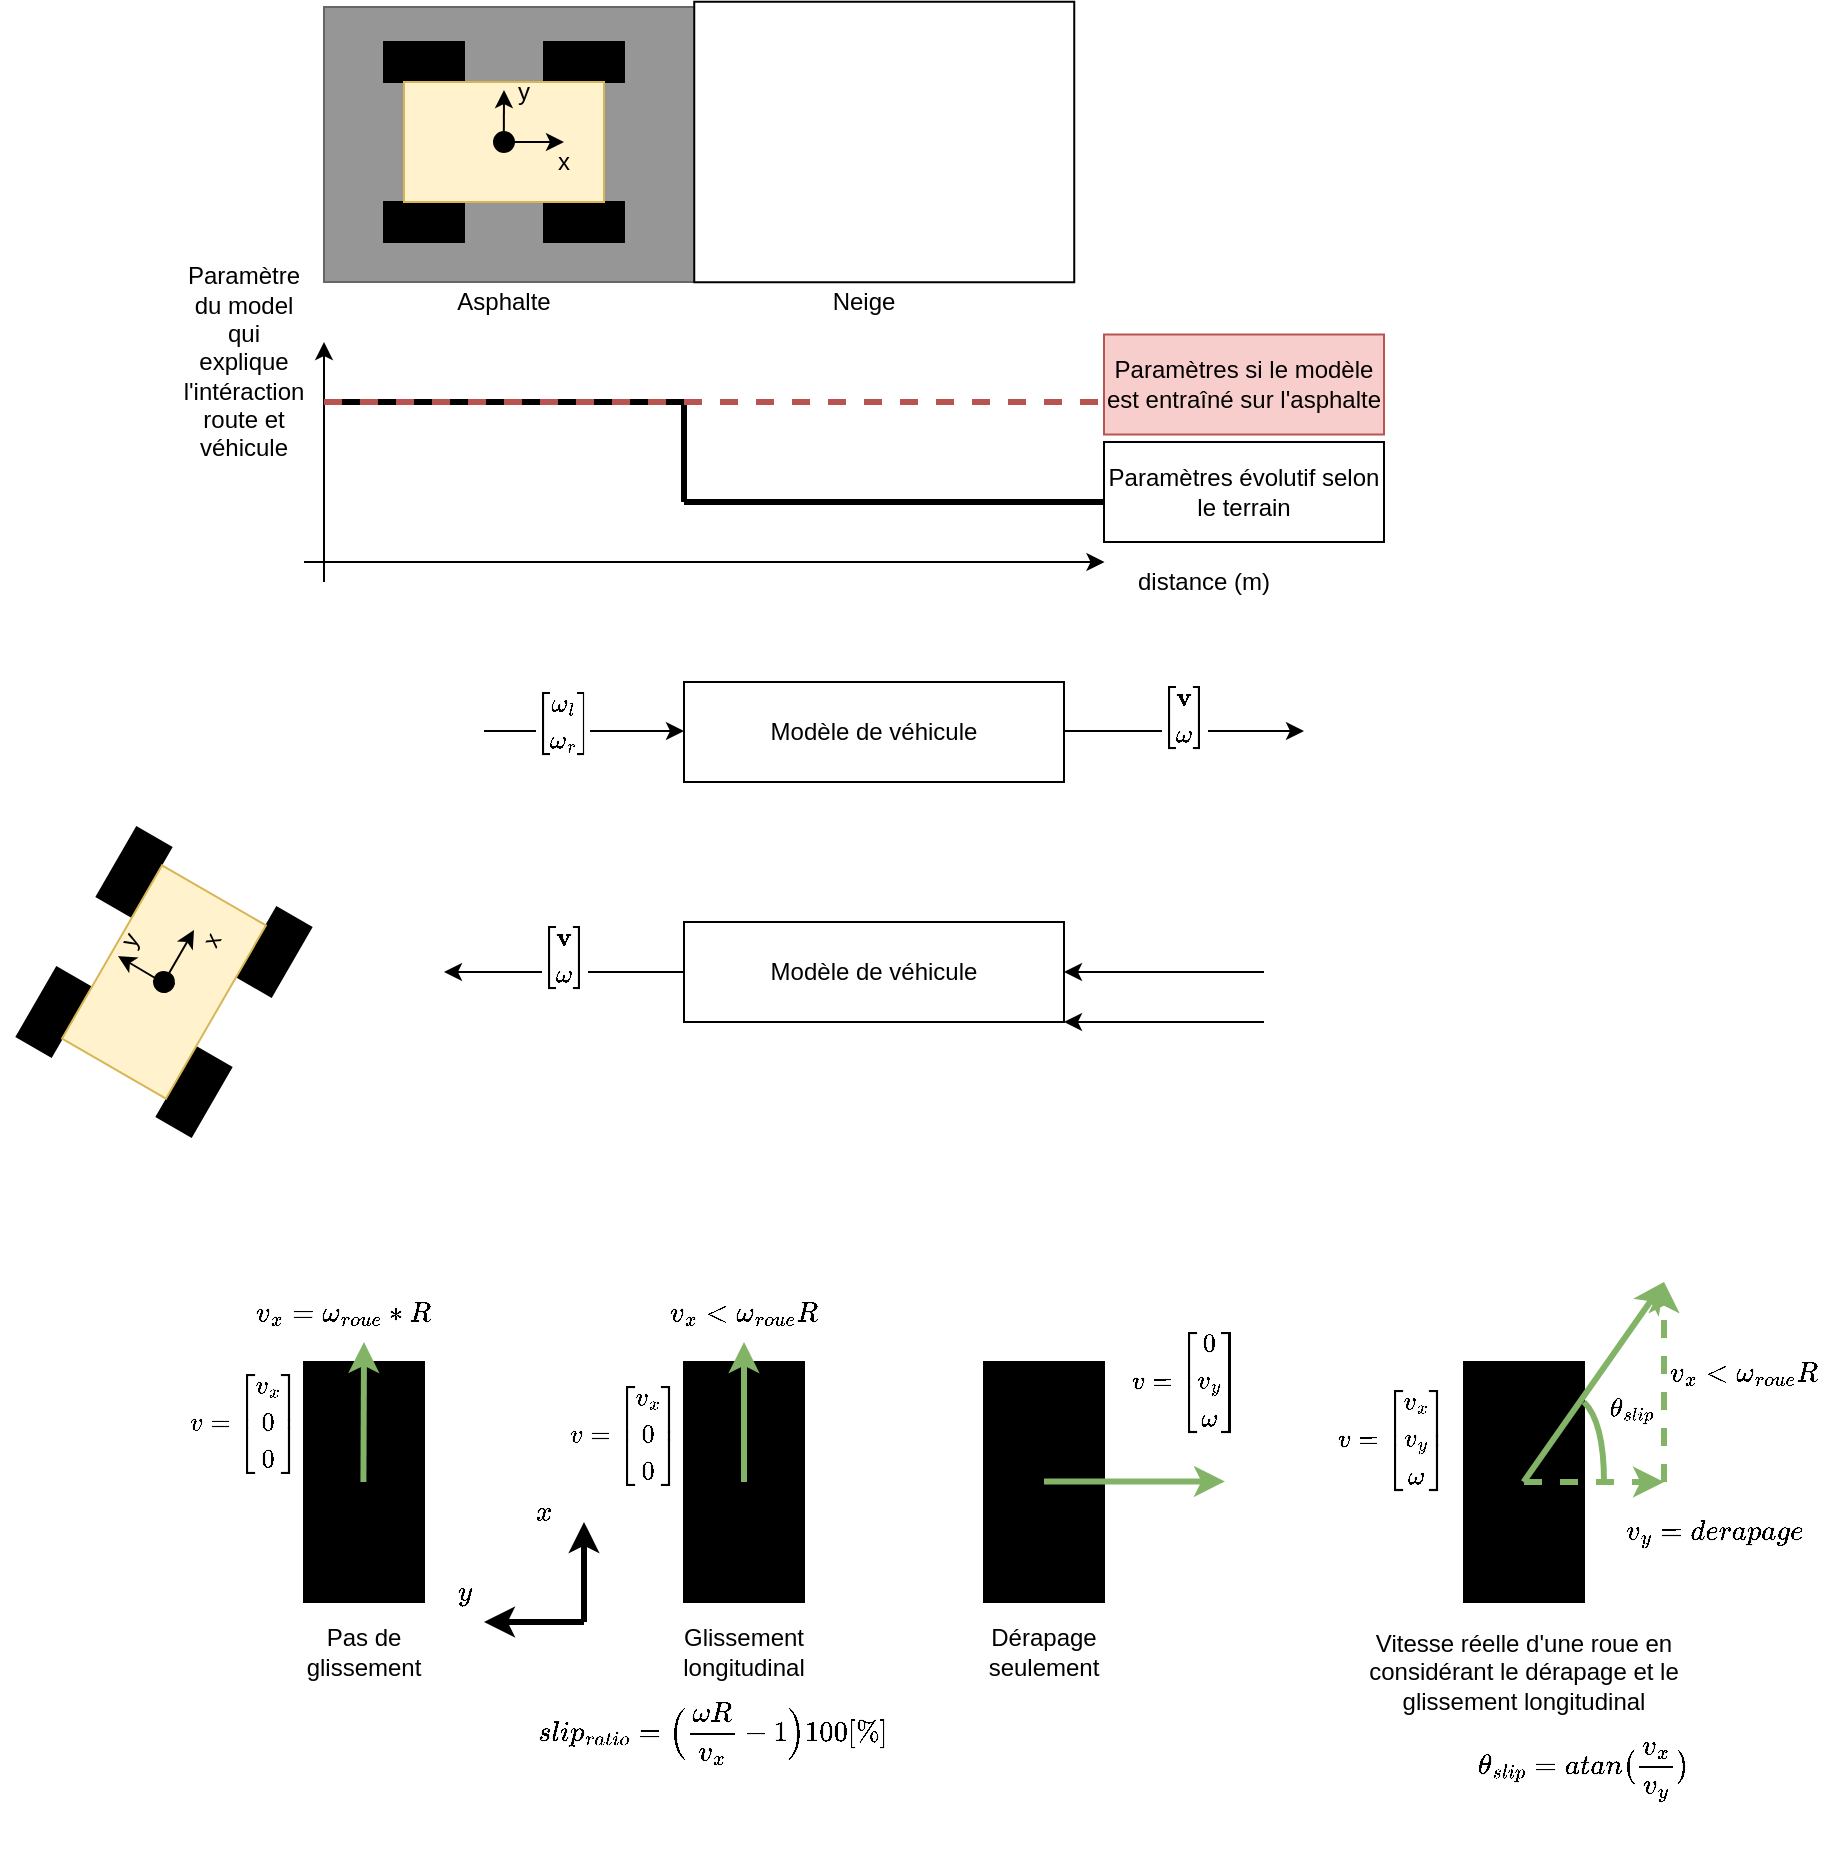 <mxfile version="20.8.5" type="github">
  <diagram id="xbzJvvQROZEklqqwHJPy" name="Page-1">
    <mxGraphModel dx="2189" dy="942" grid="1" gridSize="10" guides="1" tooltips="1" connect="1" arrows="1" fold="1" page="1" pageScale="1" pageWidth="827" pageHeight="1169" math="1" shadow="0">
      <root>
        <mxCell id="0" />
        <mxCell id="1" parent="0" />
        <mxCell id="_u33kkMeH_GjYBAgUgvF-1" value="" style="rounded=0;whiteSpace=wrap;html=1;rotation=90;fillColor=#969696;fontColor=#333333;strokeColor=#666666;" parent="1" vertex="1">
          <mxGeometry x="116.25" y="556.25" width="137.5" height="190" as="geometry" />
        </mxCell>
        <mxCell id="_u33kkMeH_GjYBAgUgvF-3" value="" style="rounded=0;whiteSpace=wrap;html=1;rotation=90;" parent="1" vertex="1">
          <mxGeometry x="300" y="555" width="140.25" height="190" as="geometry" />
        </mxCell>
        <mxCell id="_u33kkMeH_GjYBAgUgvF-11" value="" style="group" parent="1" vertex="1" connectable="0">
          <mxGeometry x="120" y="600" width="120" height="100" as="geometry" />
        </mxCell>
        <mxCell id="_u33kkMeH_GjYBAgUgvF-4" value="" style="rounded=0;whiteSpace=wrap;html=1;fillColor=#000000;" parent="_u33kkMeH_GjYBAgUgvF-11" vertex="1">
          <mxGeometry width="40" height="20" as="geometry" />
        </mxCell>
        <mxCell id="_u33kkMeH_GjYBAgUgvF-5" value="" style="rounded=0;whiteSpace=wrap;html=1;fillColor=#000000;" parent="_u33kkMeH_GjYBAgUgvF-11" vertex="1">
          <mxGeometry x="80" width="40" height="20" as="geometry" />
        </mxCell>
        <mxCell id="_u33kkMeH_GjYBAgUgvF-8" value="" style="rounded=0;whiteSpace=wrap;html=1;fillColor=#000000;" parent="_u33kkMeH_GjYBAgUgvF-11" vertex="1">
          <mxGeometry y="80" width="40" height="20" as="geometry" />
        </mxCell>
        <mxCell id="_u33kkMeH_GjYBAgUgvF-9" value="" style="rounded=0;whiteSpace=wrap;html=1;fillColor=#000000;" parent="_u33kkMeH_GjYBAgUgvF-11" vertex="1">
          <mxGeometry x="80" y="80" width="40" height="20" as="geometry" />
        </mxCell>
        <mxCell id="_u33kkMeH_GjYBAgUgvF-10" value="" style="rounded=0;whiteSpace=wrap;html=1;fillColor=#fff2cc;strokeColor=#d6b656;" parent="_u33kkMeH_GjYBAgUgvF-11" vertex="1">
          <mxGeometry x="10" y="20" width="100" height="60" as="geometry" />
        </mxCell>
        <mxCell id="_u33kkMeH_GjYBAgUgvF-27" value="" style="ellipse;whiteSpace=wrap;html=1;aspect=fixed;fillColor=#000000;" parent="_u33kkMeH_GjYBAgUgvF-11" vertex="1">
          <mxGeometry x="55" y="45" width="10" height="10" as="geometry" />
        </mxCell>
        <mxCell id="_u33kkMeH_GjYBAgUgvF-35" value="" style="endArrow=classic;html=1;rounded=0;" parent="_u33kkMeH_GjYBAgUgvF-11" source="_u33kkMeH_GjYBAgUgvF-27" edge="1">
          <mxGeometry width="50" height="50" relative="1" as="geometry">
            <mxPoint x="90" y="120" as="sourcePoint" />
            <mxPoint x="90" y="50" as="targetPoint" />
          </mxGeometry>
        </mxCell>
        <mxCell id="_u33kkMeH_GjYBAgUgvF-36" value="" style="endArrow=classic;html=1;rounded=0;" parent="_u33kkMeH_GjYBAgUgvF-11" edge="1">
          <mxGeometry x="-1" y="15" width="50" height="50" relative="1" as="geometry">
            <mxPoint x="59.88" y="55.0" as="sourcePoint" />
            <mxPoint x="60" y="24" as="targetPoint" />
            <mxPoint as="offset" />
          </mxGeometry>
        </mxCell>
        <mxCell id="_u33kkMeH_GjYBAgUgvF-37" value="x" style="text;html=1;strokeColor=none;fillColor=none;align=center;verticalAlign=middle;whiteSpace=wrap;rounded=0;" parent="_u33kkMeH_GjYBAgUgvF-11" vertex="1">
          <mxGeometry x="60" y="45" width="60" height="30" as="geometry" />
        </mxCell>
        <mxCell id="_u33kkMeH_GjYBAgUgvF-38" value="y" style="text;html=1;strokeColor=none;fillColor=none;align=center;verticalAlign=middle;whiteSpace=wrap;rounded=0;" parent="_u33kkMeH_GjYBAgUgvF-11" vertex="1">
          <mxGeometry x="40" y="10" width="60" height="30" as="geometry" />
        </mxCell>
        <mxCell id="_u33kkMeH_GjYBAgUgvF-12" value="" style="endArrow=classic;html=1;rounded=0;" parent="1" edge="1">
          <mxGeometry width="50" height="50" relative="1" as="geometry">
            <mxPoint x="80" y="860" as="sourcePoint" />
            <mxPoint x="480.25" y="860" as="targetPoint" />
          </mxGeometry>
        </mxCell>
        <mxCell id="_u33kkMeH_GjYBAgUgvF-13" value="" style="endArrow=classic;html=1;rounded=0;" parent="1" edge="1">
          <mxGeometry width="50" height="50" relative="1" as="geometry">
            <mxPoint x="90" y="870" as="sourcePoint" />
            <mxPoint x="90" y="750" as="targetPoint" />
          </mxGeometry>
        </mxCell>
        <mxCell id="_u33kkMeH_GjYBAgUgvF-14" value="Paramètre du model qui explique l&#39;intéraction route et véhicule" style="text;html=1;strokeColor=none;fillColor=none;align=center;verticalAlign=middle;whiteSpace=wrap;rounded=0;" parent="1" vertex="1">
          <mxGeometry x="20" y="720" width="60" height="80" as="geometry" />
        </mxCell>
        <mxCell id="_u33kkMeH_GjYBAgUgvF-15" value="distance (m)" style="text;html=1;strokeColor=none;fillColor=none;align=center;verticalAlign=middle;whiteSpace=wrap;rounded=0;" parent="1" vertex="1">
          <mxGeometry x="480" y="860" width="100" height="20" as="geometry" />
        </mxCell>
        <mxCell id="_u33kkMeH_GjYBAgUgvF-16" value="Neige" style="text;html=1;strokeColor=none;fillColor=none;align=center;verticalAlign=middle;whiteSpace=wrap;rounded=0;" parent="1" vertex="1">
          <mxGeometry x="330" y="715" width="60" height="30" as="geometry" />
        </mxCell>
        <mxCell id="_u33kkMeH_GjYBAgUgvF-17" value="Asphalte" style="text;html=1;strokeColor=none;fillColor=none;align=center;verticalAlign=middle;whiteSpace=wrap;rounded=0;" parent="1" vertex="1">
          <mxGeometry x="150" y="715" width="60" height="30" as="geometry" />
        </mxCell>
        <mxCell id="_u33kkMeH_GjYBAgUgvF-18" value="" style="endArrow=none;html=1;rounded=0;strokeWidth=3;" parent="1" edge="1">
          <mxGeometry width="50" height="50" relative="1" as="geometry">
            <mxPoint x="90" y="780" as="sourcePoint" />
            <mxPoint x="270" y="780" as="targetPoint" />
          </mxGeometry>
        </mxCell>
        <mxCell id="_u33kkMeH_GjYBAgUgvF-19" value="" style="endArrow=none;html=1;rounded=0;strokeWidth=3;" parent="1" edge="1">
          <mxGeometry width="50" height="50" relative="1" as="geometry">
            <mxPoint x="270" y="830" as="sourcePoint" />
            <mxPoint x="480" y="830" as="targetPoint" />
          </mxGeometry>
        </mxCell>
        <mxCell id="_u33kkMeH_GjYBAgUgvF-20" value="" style="endArrow=none;html=1;rounded=0;strokeWidth=3;" parent="1" edge="1">
          <mxGeometry width="50" height="50" relative="1" as="geometry">
            <mxPoint x="270" y="830" as="sourcePoint" />
            <mxPoint x="270" y="780" as="targetPoint" />
          </mxGeometry>
        </mxCell>
        <mxCell id="_u33kkMeH_GjYBAgUgvF-50" value="" style="endArrow=none;html=1;rounded=0;strokeWidth=3;fillColor=#f8cecc;strokeColor=#b85450;dashed=1;" parent="1" edge="1">
          <mxGeometry width="50" height="50" relative="1" as="geometry">
            <mxPoint x="90" y="780" as="sourcePoint" />
            <mxPoint x="480" y="780" as="targetPoint" />
          </mxGeometry>
        </mxCell>
        <mxCell id="_u33kkMeH_GjYBAgUgvF-51" value="Paramètres si le modèle est entraîné sur l&#39;asphalte" style="text;html=1;strokeColor=#b85450;fillColor=#f8cecc;align=center;verticalAlign=middle;whiteSpace=wrap;rounded=0;" parent="1" vertex="1">
          <mxGeometry x="480" y="746.25" width="140" height="50" as="geometry" />
        </mxCell>
        <mxCell id="_u33kkMeH_GjYBAgUgvF-52" value="Paramètres évolutif selon le terrain" style="text;html=1;align=center;verticalAlign=middle;whiteSpace=wrap;rounded=0;strokeColor=default;fillColor=default;" parent="1" vertex="1">
          <mxGeometry x="480" y="800" width="140" height="50" as="geometry" />
        </mxCell>
        <mxCell id="hM9hAGtArGgsAycG0NxB-7" value="" style="group;rotation=-60;" parent="1" vertex="1" connectable="0">
          <mxGeometry x="-50" y="1020" width="120" height="100" as="geometry" />
        </mxCell>
        <mxCell id="hM9hAGtArGgsAycG0NxB-8" value="" style="rounded=0;whiteSpace=wrap;html=1;fillColor=#000000;rotation=-60;" parent="hM9hAGtArGgsAycG0NxB-7" vertex="1">
          <mxGeometry x="-15" y="55" width="40" height="20" as="geometry" />
        </mxCell>
        <mxCell id="hM9hAGtArGgsAycG0NxB-9" value="" style="rounded=0;whiteSpace=wrap;html=1;fillColor=#000000;rotation=-60;" parent="hM9hAGtArGgsAycG0NxB-7" vertex="1">
          <mxGeometry x="25" y="-15" width="40" height="20" as="geometry" />
        </mxCell>
        <mxCell id="hM9hAGtArGgsAycG0NxB-10" value="" style="rounded=0;whiteSpace=wrap;html=1;fillColor=#000000;rotation=-60;" parent="hM9hAGtArGgsAycG0NxB-7" vertex="1">
          <mxGeometry x="55" y="95" width="40" height="20" as="geometry" />
        </mxCell>
        <mxCell id="hM9hAGtArGgsAycG0NxB-11" value="" style="rounded=0;whiteSpace=wrap;html=1;fillColor=#000000;rotation=-60;" parent="hM9hAGtArGgsAycG0NxB-7" vertex="1">
          <mxGeometry x="95" y="25" width="40" height="20" as="geometry" />
        </mxCell>
        <mxCell id="hM9hAGtArGgsAycG0NxB-12" value="" style="rounded=0;whiteSpace=wrap;html=1;fillColor=#fff2cc;strokeColor=#d6b656;rotation=-60;" parent="hM9hAGtArGgsAycG0NxB-7" vertex="1">
          <mxGeometry x="10" y="20" width="100" height="60" as="geometry" />
        </mxCell>
        <mxCell id="hM9hAGtArGgsAycG0NxB-13" value="" style="ellipse;whiteSpace=wrap;html=1;aspect=fixed;fillColor=#000000;rotation=-60;" parent="hM9hAGtArGgsAycG0NxB-7" vertex="1">
          <mxGeometry x="55" y="45" width="10" height="10" as="geometry" />
        </mxCell>
        <mxCell id="hM9hAGtArGgsAycG0NxB-14" value="" style="endArrow=classic;html=1;rounded=0;" parent="hM9hAGtArGgsAycG0NxB-7" source="hM9hAGtArGgsAycG0NxB-13" edge="1">
          <mxGeometry width="50" height="50" relative="1" as="geometry">
            <mxPoint x="136" y="59" as="sourcePoint" />
            <mxPoint x="75" y="24" as="targetPoint" />
          </mxGeometry>
        </mxCell>
        <mxCell id="hM9hAGtArGgsAycG0NxB-15" value="" style="endArrow=classic;html=1;rounded=0;" parent="hM9hAGtArGgsAycG0NxB-7" edge="1">
          <mxGeometry x="-1" y="15" width="50" height="50" relative="1" as="geometry">
            <mxPoint x="64" y="53" as="sourcePoint" />
            <mxPoint x="37" y="37" as="targetPoint" />
            <mxPoint as="offset" />
          </mxGeometry>
        </mxCell>
        <mxCell id="hM9hAGtArGgsAycG0NxB-16" value="x" style="text;html=1;strokeColor=none;fillColor=none;align=center;verticalAlign=middle;whiteSpace=wrap;rounded=0;rotation=-60;" parent="hM9hAGtArGgsAycG0NxB-7" vertex="1">
          <mxGeometry x="54" y="14" width="60" height="30" as="geometry" />
        </mxCell>
        <mxCell id="hM9hAGtArGgsAycG0NxB-17" value="y" style="text;html=1;strokeColor=none;fillColor=none;align=center;verticalAlign=middle;whiteSpace=wrap;rounded=0;rotation=-60;" parent="hM9hAGtArGgsAycG0NxB-7" vertex="1">
          <mxGeometry x="13" y="14" width="60" height="30" as="geometry" />
        </mxCell>
        <mxCell id="hM9hAGtArGgsAycG0NxB-18" value="Modèle de véhicule" style="rounded=0;whiteSpace=wrap;html=1;" parent="1" vertex="1">
          <mxGeometry x="270" y="1040" width="190" height="50" as="geometry" />
        </mxCell>
        <mxCell id="hM9hAGtArGgsAycG0NxB-19" value="" style="endArrow=none;html=1;rounded=0;entryX=0;entryY=0.5;entryDx=0;entryDy=0;endFill=0;startArrow=classic;startFill=1;" parent="1" target="hM9hAGtArGgsAycG0NxB-18" edge="1">
          <mxGeometry width="50" height="50" relative="1" as="geometry">
            <mxPoint x="150" y="1065.0" as="sourcePoint" />
            <mxPoint x="200" y="1050" as="targetPoint" />
          </mxGeometry>
        </mxCell>
        <mxCell id="hM9hAGtArGgsAycG0NxB-20" value="&lt;div&gt;$$\begin{bmatrix} \textbf{v} \\ \omega \end{bmatrix}$$&lt;/div&gt;&lt;div&gt;&lt;br&gt;&lt;br&gt;&lt;/div&gt;" style="edgeLabel;html=1;align=center;verticalAlign=middle;resizable=0;points=[];" parent="hM9hAGtArGgsAycG0NxB-19" vertex="1" connectable="0">
          <mxGeometry x="-0.437" y="3" relative="1" as="geometry">
            <mxPoint x="26" y="8" as="offset" />
          </mxGeometry>
        </mxCell>
        <mxCell id="hM9hAGtArGgsAycG0NxB-21" value="" style="endArrow=none;html=1;rounded=0;exitX=1;exitY=0.5;exitDx=0;exitDy=0;startArrow=classic;startFill=1;endFill=0;" parent="1" source="hM9hAGtArGgsAycG0NxB-18" edge="1">
          <mxGeometry width="50" height="50" relative="1" as="geometry">
            <mxPoint x="530" y="1090" as="sourcePoint" />
            <mxPoint x="560" y="1065.0" as="targetPoint" />
          </mxGeometry>
        </mxCell>
        <mxCell id="hM9hAGtArGgsAycG0NxB-22" value="" style="endArrow=none;html=1;rounded=0;exitX=1;exitY=0.5;exitDx=0;exitDy=0;startArrow=classic;startFill=1;endFill=0;" parent="1" edge="1">
          <mxGeometry width="50" height="50" relative="1" as="geometry">
            <mxPoint x="460" y="1090.0" as="sourcePoint" />
            <mxPoint x="560" y="1090.0" as="targetPoint" />
          </mxGeometry>
        </mxCell>
        <mxCell id="rAYKp1PFXodsirJzPJTn-1" value="" style="rounded=0;whiteSpace=wrap;html=1;rotation=-90;fillColor=#000000;" vertex="1" parent="1">
          <mxGeometry x="50" y="1290" width="120" height="60" as="geometry" />
        </mxCell>
        <mxCell id="rAYKp1PFXodsirJzPJTn-2" value="" style="endArrow=classic;html=1;rounded=0;strokeWidth=3;fillColor=#d5e8d4;strokeColor=#82b366;" edge="1" parent="1">
          <mxGeometry width="50" height="50" relative="1" as="geometry">
            <mxPoint x="109.71" y="1320" as="sourcePoint" />
            <mxPoint x="110" y="1250" as="targetPoint" />
          </mxGeometry>
        </mxCell>
        <mxCell id="rAYKp1PFXodsirJzPJTn-4" value="$$ v = \begin{bmatrix} v_x \\ 0 \\ 0 \end{bmatrix}$$" style="edgeLabel;html=1;align=center;verticalAlign=middle;resizable=0;points=[];" vertex="1" connectable="0" parent="rAYKp1PFXodsirJzPJTn-2">
          <mxGeometry x="-0.144" y="-2" relative="1" as="geometry">
            <mxPoint x="-62" as="offset" />
          </mxGeometry>
        </mxCell>
        <mxCell id="rAYKp1PFXodsirJzPJTn-5" value="Pas de glissement" style="text;html=1;strokeColor=none;fillColor=none;align=center;verticalAlign=middle;whiteSpace=wrap;rounded=0;" vertex="1" parent="1">
          <mxGeometry x="70" y="1390" width="80" height="30" as="geometry" />
        </mxCell>
        <mxCell id="rAYKp1PFXodsirJzPJTn-8" value="$$v_x = \omega_{roue} * R $$" style="text;html=1;strokeColor=none;fillColor=none;align=center;verticalAlign=middle;whiteSpace=wrap;rounded=0;" vertex="1" parent="1">
          <mxGeometry x="70" y="1220" width="60" height="30" as="geometry" />
        </mxCell>
        <mxCell id="rAYKp1PFXodsirJzPJTn-9" value="c" style="rounded=0;whiteSpace=wrap;html=1;rotation=-90;fillColor=#000000;" vertex="1" parent="1">
          <mxGeometry x="240" y="1290" width="120" height="60" as="geometry" />
        </mxCell>
        <mxCell id="rAYKp1PFXodsirJzPJTn-10" value="" style="endArrow=classic;html=1;rounded=0;strokeWidth=3;fillColor=#d5e8d4;strokeColor=#82b366;" edge="1" parent="1">
          <mxGeometry width="50" height="50" relative="1" as="geometry">
            <mxPoint x="300" y="1320" as="sourcePoint" />
            <mxPoint x="300" y="1250" as="targetPoint" />
          </mxGeometry>
        </mxCell>
        <mxCell id="rAYKp1PFXodsirJzPJTn-11" value="$$ v = \begin{bmatrix} v_x \\ 0 \\ 0 \end{bmatrix}$$" style="edgeLabel;html=1;align=center;verticalAlign=middle;resizable=0;points=[];" vertex="1" connectable="0" parent="rAYKp1PFXodsirJzPJTn-10">
          <mxGeometry x="-0.144" y="-2" relative="1" as="geometry">
            <mxPoint x="-62" y="6" as="offset" />
          </mxGeometry>
        </mxCell>
        <mxCell id="rAYKp1PFXodsirJzPJTn-12" value="Glissement longitudinal" style="text;html=1;strokeColor=none;fillColor=none;align=center;verticalAlign=middle;whiteSpace=wrap;rounded=0;" vertex="1" parent="1">
          <mxGeometry x="260" y="1390" width="80" height="30" as="geometry" />
        </mxCell>
        <mxCell id="rAYKp1PFXodsirJzPJTn-13" value="$$v_x &amp;lt; \omega_{roue} R$$" style="text;html=1;strokeColor=none;fillColor=none;align=center;verticalAlign=middle;whiteSpace=wrap;rounded=0;" vertex="1" parent="1">
          <mxGeometry x="270" y="1220" width="60" height="30" as="geometry" />
        </mxCell>
        <mxCell id="rAYKp1PFXodsirJzPJTn-14" value="c" style="rounded=0;whiteSpace=wrap;html=1;rotation=-90;fillColor=#000000;" vertex="1" parent="1">
          <mxGeometry x="390" y="1290" width="120" height="60" as="geometry" />
        </mxCell>
        <mxCell id="rAYKp1PFXodsirJzPJTn-16" value="Dérapage seulement" style="text;html=1;strokeColor=none;fillColor=none;align=center;verticalAlign=middle;whiteSpace=wrap;rounded=0;" vertex="1" parent="1">
          <mxGeometry x="410" y="1390" width="80" height="30" as="geometry" />
        </mxCell>
        <mxCell id="rAYKp1PFXodsirJzPJTn-20" value="" style="endArrow=classic;html=1;rounded=0;strokeWidth=3;fillColor=#d5e8d4;strokeColor=#82b366;" edge="1" parent="1">
          <mxGeometry width="50" height="50" relative="1" as="geometry">
            <mxPoint x="450" y="1319.71" as="sourcePoint" />
            <mxPoint x="540.48" y="1319.71" as="targetPoint" />
          </mxGeometry>
        </mxCell>
        <mxCell id="rAYKp1PFXodsirJzPJTn-21" value="$$ v = \begin{bmatrix} 0 \\ v_y \\ \omega \end{bmatrix}$$" style="edgeLabel;html=1;align=center;verticalAlign=middle;resizable=0;points=[];" vertex="1" connectable="0" parent="rAYKp1PFXodsirJzPJTn-20">
          <mxGeometry x="-0.144" y="-2" relative="1" as="geometry">
            <mxPoint x="31" y="-52" as="offset" />
          </mxGeometry>
        </mxCell>
        <mxCell id="rAYKp1PFXodsirJzPJTn-36" value="c" style="rounded=0;whiteSpace=wrap;html=1;rotation=-90;fillColor=#000000;" vertex="1" parent="1">
          <mxGeometry x="630" y="1290" width="120" height="60" as="geometry" />
        </mxCell>
        <mxCell id="rAYKp1PFXodsirJzPJTn-39" value="Vitesse réelle d&#39;une roue en considérant le dérapage et le glissement longitudinal" style="text;html=1;strokeColor=none;fillColor=none;align=center;verticalAlign=middle;whiteSpace=wrap;rounded=0;" vertex="1" parent="1">
          <mxGeometry x="610" y="1400" width="160" height="30" as="geometry" />
        </mxCell>
        <mxCell id="rAYKp1PFXodsirJzPJTn-40" value="$$v_x &amp;lt; \omega_{roue} R&amp;nbsp; $$" style="text;html=1;strokeColor=none;fillColor=none;align=center;verticalAlign=middle;whiteSpace=wrap;rounded=0;" vertex="1" parent="1">
          <mxGeometry x="770" y="1250" width="60" height="30" as="geometry" />
        </mxCell>
        <mxCell id="rAYKp1PFXodsirJzPJTn-47" value="" style="group" vertex="1" connectable="0" parent="1">
          <mxGeometry x="689.76" y="1220" width="70.24" height="100" as="geometry" />
        </mxCell>
        <mxCell id="rAYKp1PFXodsirJzPJTn-43" value="" style="endArrow=classic;html=1;rounded=0;strokeWidth=3;fillColor=#d5e8d4;strokeColor=#82b366;dashed=1;" edge="1" parent="rAYKp1PFXodsirJzPJTn-47">
          <mxGeometry width="50" height="50" relative="1" as="geometry">
            <mxPoint x="70.24" y="100" as="sourcePoint" />
            <mxPoint x="70.24" as="targetPoint" />
          </mxGeometry>
        </mxCell>
        <mxCell id="rAYKp1PFXodsirJzPJTn-37" value="" style="endArrow=classic;html=1;rounded=0;strokeWidth=3;fillColor=#d5e8d4;strokeColor=#82b366;" edge="1" parent="rAYKp1PFXodsirJzPJTn-47">
          <mxGeometry width="50" height="50" relative="1" as="geometry">
            <mxPoint y="100" as="sourcePoint" />
            <mxPoint x="70.24" as="targetPoint" />
          </mxGeometry>
        </mxCell>
        <mxCell id="rAYKp1PFXodsirJzPJTn-38" value="$$ v = \begin{bmatrix} v_x \\ v_y \\ \omega \end{bmatrix}$$" style="edgeLabel;html=1;align=center;verticalAlign=middle;resizable=0;points=[];" vertex="1" connectable="0" parent="rAYKp1PFXodsirJzPJTn-37">
          <mxGeometry x="-0.144" y="-2" relative="1" as="geometry">
            <mxPoint x="-98" y="21" as="offset" />
          </mxGeometry>
        </mxCell>
        <mxCell id="rAYKp1PFXodsirJzPJTn-44" value="" style="endArrow=classic;html=1;rounded=0;strokeWidth=3;fillColor=#d5e8d4;strokeColor=#82b366;dashed=1;" edge="1" parent="rAYKp1PFXodsirJzPJTn-47">
          <mxGeometry width="50" height="50" relative="1" as="geometry">
            <mxPoint x="0.24" y="100" as="sourcePoint" />
            <mxPoint x="70.24" y="100" as="targetPoint" />
          </mxGeometry>
        </mxCell>
        <mxCell id="rAYKp1PFXodsirJzPJTn-49" value="$$v_y = derapage$$ " style="text;html=1;align=center;verticalAlign=middle;resizable=0;points=[];autosize=1;strokeColor=none;fillColor=none;" vertex="1" parent="1">
          <mxGeometry x="720" y="1330" width="130" height="30" as="geometry" />
        </mxCell>
        <mxCell id="rAYKp1PFXodsirJzPJTn-54" value="" style="group" vertex="1" connectable="0" parent="1">
          <mxGeometry x="130" y="1320" width="100" height="70" as="geometry" />
        </mxCell>
        <mxCell id="rAYKp1PFXodsirJzPJTn-50" value="" style="endArrow=classic;html=1;rounded=0;strokeWidth=3;" edge="1" parent="rAYKp1PFXodsirJzPJTn-54">
          <mxGeometry width="50" height="50" relative="1" as="geometry">
            <mxPoint x="90" y="70" as="sourcePoint" />
            <mxPoint x="40" y="70" as="targetPoint" />
          </mxGeometry>
        </mxCell>
        <mxCell id="rAYKp1PFXodsirJzPJTn-51" value="" style="endArrow=classic;html=1;rounded=0;strokeWidth=3;" edge="1" parent="rAYKp1PFXodsirJzPJTn-54">
          <mxGeometry width="50" height="50" relative="1" as="geometry">
            <mxPoint x="90" y="70" as="sourcePoint" />
            <mxPoint x="90" y="20" as="targetPoint" />
          </mxGeometry>
        </mxCell>
        <mxCell id="rAYKp1PFXodsirJzPJTn-52" value="$$x$$" style="text;html=1;strokeColor=none;fillColor=none;align=center;verticalAlign=middle;whiteSpace=wrap;rounded=0;" vertex="1" parent="rAYKp1PFXodsirJzPJTn-54">
          <mxGeometry x="40" width="60" height="30" as="geometry" />
        </mxCell>
        <mxCell id="rAYKp1PFXodsirJzPJTn-53" value="$$y$$" style="text;html=1;align=center;verticalAlign=middle;resizable=0;points=[];autosize=1;strokeColor=none;fillColor=none;" vertex="1" parent="rAYKp1PFXodsirJzPJTn-54">
          <mxGeometry y="40" width="60" height="30" as="geometry" />
        </mxCell>
        <mxCell id="rAYKp1PFXodsirJzPJTn-56" value="" style="curved=1;endArrow=none;html=1;rounded=0;strokeWidth=3;startArrow=none;startFill=0;endFill=0;fillColor=#d5e8d4;strokeColor=#82b366;" edge="1" parent="1">
          <mxGeometry width="50" height="50" relative="1" as="geometry">
            <mxPoint x="730" y="1320" as="sourcePoint" />
            <mxPoint x="720" y="1280" as="targetPoint" />
            <Array as="points">
              <mxPoint x="730" y="1290" />
            </Array>
          </mxGeometry>
        </mxCell>
        <mxCell id="rAYKp1PFXodsirJzPJTn-57" value="$$&amp;nbsp; \theta_{slip}$$" style="edgeLabel;html=1;align=center;verticalAlign=middle;resizable=0;points=[];" vertex="1" connectable="0" parent="rAYKp1PFXodsirJzPJTn-56">
          <mxGeometry x="0.151" y="2" relative="1" as="geometry">
            <mxPoint x="16" y="-11" as="offset" />
          </mxGeometry>
        </mxCell>
        <mxCell id="rAYKp1PFXodsirJzPJTn-58" value="&lt;div&gt;$$slip_{ratio} = \Bigl( \frac{ \omega R}{v_x} -1 \Bigl)&amp;nbsp; 100 [\%] $$&lt;/div&gt;" style="text;html=1;strokeColor=none;fillColor=none;align=center;verticalAlign=middle;whiteSpace=wrap;rounded=0;" vertex="1" parent="1">
          <mxGeometry x="253.75" y="1430" width="60" height="30" as="geometry" />
        </mxCell>
        <mxCell id="rAYKp1PFXodsirJzPJTn-61" value="$$ \theta_{slip} = atan \bigl( \frac {v_x}{v_y} \bigl) $$" style="text;html=1;strokeColor=none;fillColor=none;align=center;verticalAlign=middle;whiteSpace=wrap;rounded=0;" vertex="1" parent="1">
          <mxGeometry x="689.76" y="1450" width="60" height="30" as="geometry" />
        </mxCell>
        <mxCell id="rAYKp1PFXodsirJzPJTn-62" value="" style="endArrow=classic;html=1;rounded=0;exitX=1;exitY=0.5;exitDx=0;exitDy=0;" edge="1" parent="1">
          <mxGeometry width="50" height="50" relative="1" as="geometry">
            <mxPoint x="170" y="944.5" as="sourcePoint" />
            <mxPoint x="270" y="944.5" as="targetPoint" />
          </mxGeometry>
        </mxCell>
        <mxCell id="rAYKp1PFXodsirJzPJTn-63" value="&lt;div&gt;$$\begin{bmatrix} \omega_l \\ \omega_r \end{bmatrix}$$&lt;/div&gt;&lt;div&gt;&lt;br&gt;&lt;br&gt;&lt;br&gt;&lt;/div&gt;" style="edgeLabel;html=1;align=center;verticalAlign=middle;resizable=0;points=[];" vertex="1" connectable="0" parent="rAYKp1PFXodsirJzPJTn-62">
          <mxGeometry x="-0.223" y="-1" relative="1" as="geometry">
            <mxPoint y="14" as="offset" />
          </mxGeometry>
        </mxCell>
        <mxCell id="hM9hAGtArGgsAycG0NxB-1" value="Modèle de véhicule" style="rounded=0;whiteSpace=wrap;html=1;" parent="1" vertex="1">
          <mxGeometry x="270" y="920" width="190" height="50" as="geometry" />
        </mxCell>
        <mxCell id="rAYKp1PFXodsirJzPJTn-64" value="" style="endArrow=classic;html=1;rounded=0;entryX=0;entryY=0.5;entryDx=0;entryDy=0;" edge="1" parent="1">
          <mxGeometry width="50" height="50" relative="1" as="geometry">
            <mxPoint x="460" y="944.5" as="sourcePoint" />
            <mxPoint x="580" y="944.5" as="targetPoint" />
          </mxGeometry>
        </mxCell>
        <mxCell id="rAYKp1PFXodsirJzPJTn-65" value="&lt;div&gt;$$\begin{bmatrix} \textbf{v} \\ \omega \end{bmatrix}$$&lt;/div&gt;&lt;div&gt;&lt;br&gt;&lt;br&gt;&lt;/div&gt;" style="edgeLabel;html=1;align=center;verticalAlign=middle;resizable=0;points=[];" vertex="1" connectable="0" parent="rAYKp1PFXodsirJzPJTn-64">
          <mxGeometry x="-0.437" y="3" relative="1" as="geometry">
            <mxPoint x="26" y="8" as="offset" />
          </mxGeometry>
        </mxCell>
      </root>
    </mxGraphModel>
  </diagram>
</mxfile>
